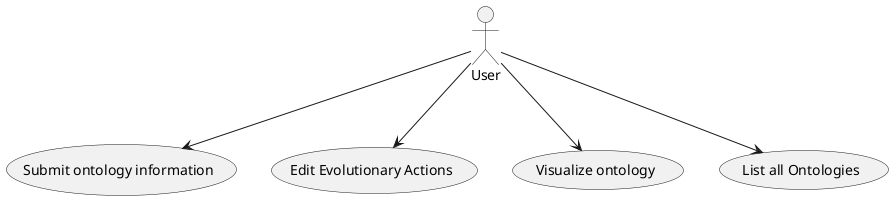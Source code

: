 @startuml
:User: --> (Use)
:User: --> (Use2)
:User: --> (Use3)
:User: --> (Use4)

"Submit ontology information" as (Use)
"Edit Evolutionary Actions" as (Use2)
"Visualize ontology" as (Use3)
"List all Ontologies" as (Use4)

@enduml